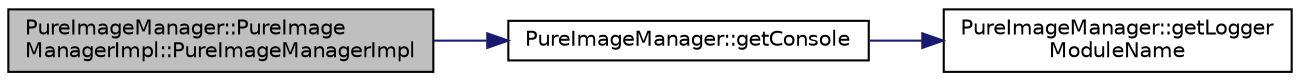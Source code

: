 digraph "PureImageManager::PureImageManagerImpl::PureImageManagerImpl"
{
 // LATEX_PDF_SIZE
  edge [fontname="Helvetica",fontsize="10",labelfontname="Helvetica",labelfontsize="10"];
  node [fontname="Helvetica",fontsize="10",shape=record];
  rankdir="LR";
  Node1 [label="PureImageManager::PureImage\lManagerImpl::PureImageManagerImpl",height=0.2,width=0.4,color="black", fillcolor="grey75", style="filled", fontcolor="black",tooltip=" "];
  Node1 -> Node2 [color="midnightblue",fontsize="10",style="solid",fontname="Helvetica"];
  Node2 [label="PureImageManager::getConsole",height=0.2,width=0.4,color="black", fillcolor="white", style="filled",URL="$class_pure_image_manager.html#ab6929618f83a0ae688983db7513f8d80",tooltip="Returns access to console preset with logger module name as this class."];
  Node2 -> Node3 [color="midnightblue",fontsize="10",style="solid",fontname="Helvetica"];
  Node3 [label="PureImageManager::getLogger\lModuleName",height=0.2,width=0.4,color="black", fillcolor="white", style="filled",URL="$class_pure_image_manager.html#a3f83399adeaa92c862b1e9f91bf13785",tooltip="Returns the logger module name of this class."];
}
